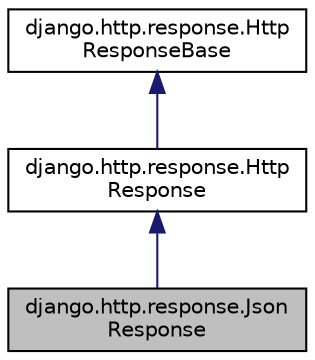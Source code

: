 digraph "django.http.response.JsonResponse"
{
 // LATEX_PDF_SIZE
  edge [fontname="Helvetica",fontsize="10",labelfontname="Helvetica",labelfontsize="10"];
  node [fontname="Helvetica",fontsize="10",shape=record];
  Node1 [label="django.http.response.Json\lResponse",height=0.2,width=0.4,color="black", fillcolor="grey75", style="filled", fontcolor="black",tooltip=" "];
  Node2 -> Node1 [dir="back",color="midnightblue",fontsize="10",style="solid",fontname="Helvetica"];
  Node2 [label="django.http.response.Http\lResponse",height=0.2,width=0.4,color="black", fillcolor="white", style="filled",URL="$classdjango_1_1http_1_1response_1_1_http_response.html",tooltip=" "];
  Node3 -> Node2 [dir="back",color="midnightblue",fontsize="10",style="solid",fontname="Helvetica"];
  Node3 [label="django.http.response.Http\lResponseBase",height=0.2,width=0.4,color="black", fillcolor="white", style="filled",URL="$classdjango_1_1http_1_1response_1_1_http_response_base.html",tooltip=" "];
}
